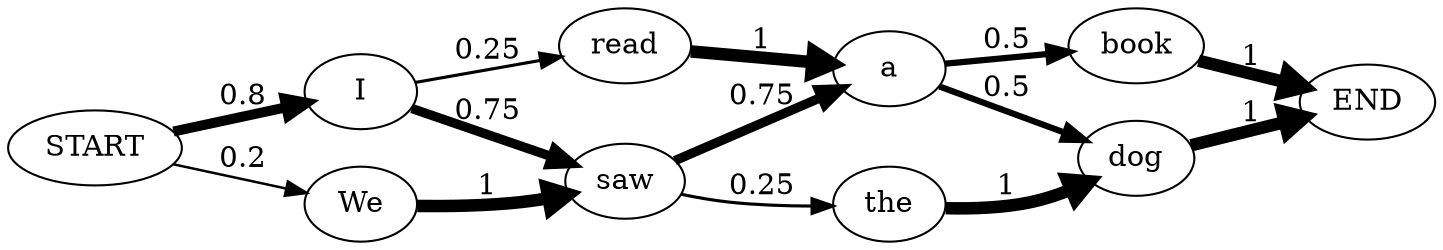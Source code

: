 digraph {
rankdir=LR;
	a -> book [penwidth=3, label=0.5];
	a -> dog [penwidth=3, label=0.5];
	book -> END [penwidth=6, label=1];
	dog -> END [penwidth=6, label=1];
	I -> read [penwidth=1.5, label=0.25];
	I -> saw [penwidth=4.5, label=0.75];
	read -> a [penwidth=6, label=1];
	saw -> a [penwidth=4.5, label=0.75];
	saw -> the [penwidth=1.5, label=0.25];
	START -> I [penwidth=4.8, label=0.8];
	START -> We [penwidth=1.2, label=0.2];
	the -> dog [penwidth=6, label=1];
	We -> saw [penwidth=6, label=1];
}